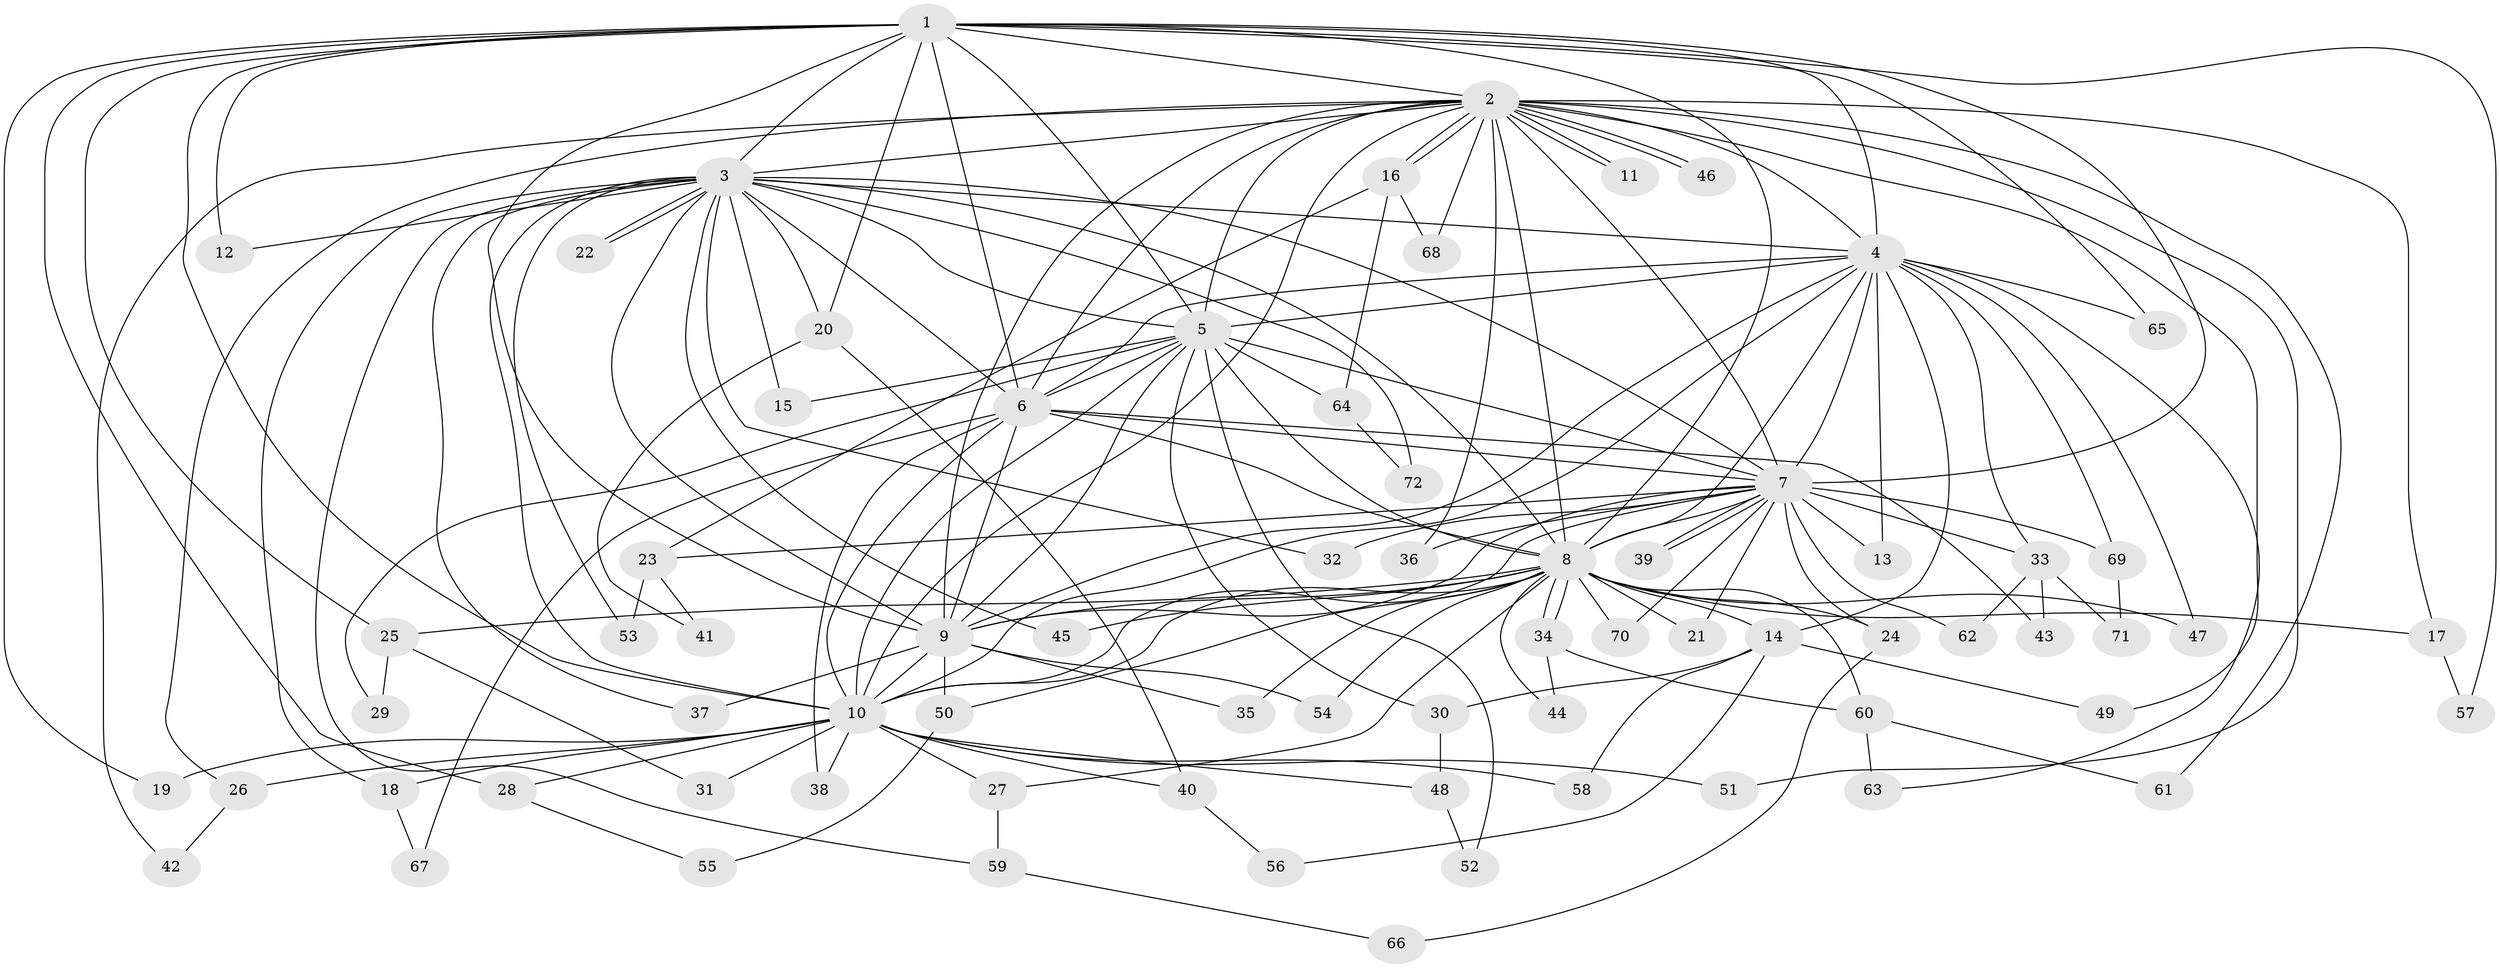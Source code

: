 // Generated by graph-tools (version 1.1) at 2025/01/03/09/25 03:01:33]
// undirected, 72 vertices, 169 edges
graph export_dot {
graph [start="1"]
  node [color=gray90,style=filled];
  1;
  2;
  3;
  4;
  5;
  6;
  7;
  8;
  9;
  10;
  11;
  12;
  13;
  14;
  15;
  16;
  17;
  18;
  19;
  20;
  21;
  22;
  23;
  24;
  25;
  26;
  27;
  28;
  29;
  30;
  31;
  32;
  33;
  34;
  35;
  36;
  37;
  38;
  39;
  40;
  41;
  42;
  43;
  44;
  45;
  46;
  47;
  48;
  49;
  50;
  51;
  52;
  53;
  54;
  55;
  56;
  57;
  58;
  59;
  60;
  61;
  62;
  63;
  64;
  65;
  66;
  67;
  68;
  69;
  70;
  71;
  72;
  1 -- 2;
  1 -- 3;
  1 -- 4;
  1 -- 5;
  1 -- 6;
  1 -- 7;
  1 -- 8;
  1 -- 9;
  1 -- 10;
  1 -- 12;
  1 -- 19;
  1 -- 20;
  1 -- 25;
  1 -- 28;
  1 -- 57;
  1 -- 65;
  2 -- 3;
  2 -- 4;
  2 -- 5;
  2 -- 6;
  2 -- 7;
  2 -- 8;
  2 -- 9;
  2 -- 10;
  2 -- 11;
  2 -- 11;
  2 -- 16;
  2 -- 16;
  2 -- 17;
  2 -- 26;
  2 -- 36;
  2 -- 42;
  2 -- 46;
  2 -- 46;
  2 -- 49;
  2 -- 51;
  2 -- 61;
  2 -- 68;
  3 -- 4;
  3 -- 5;
  3 -- 6;
  3 -- 7;
  3 -- 8;
  3 -- 9;
  3 -- 10;
  3 -- 12;
  3 -- 15;
  3 -- 18;
  3 -- 20;
  3 -- 22;
  3 -- 22;
  3 -- 32;
  3 -- 37;
  3 -- 45;
  3 -- 53;
  3 -- 59;
  3 -- 72;
  4 -- 5;
  4 -- 6;
  4 -- 7;
  4 -- 8;
  4 -- 9;
  4 -- 10;
  4 -- 13;
  4 -- 14;
  4 -- 33;
  4 -- 47;
  4 -- 63;
  4 -- 65;
  4 -- 69;
  5 -- 6;
  5 -- 7;
  5 -- 8;
  5 -- 9;
  5 -- 10;
  5 -- 15;
  5 -- 29;
  5 -- 30;
  5 -- 52;
  5 -- 64;
  6 -- 7;
  6 -- 8;
  6 -- 9;
  6 -- 10;
  6 -- 38;
  6 -- 43;
  6 -- 67;
  7 -- 8;
  7 -- 9;
  7 -- 10;
  7 -- 13;
  7 -- 21;
  7 -- 23;
  7 -- 24;
  7 -- 32;
  7 -- 33;
  7 -- 36;
  7 -- 39;
  7 -- 39;
  7 -- 62;
  7 -- 69;
  7 -- 70;
  8 -- 9;
  8 -- 10;
  8 -- 14;
  8 -- 17;
  8 -- 21;
  8 -- 24;
  8 -- 25;
  8 -- 27;
  8 -- 34;
  8 -- 34;
  8 -- 35;
  8 -- 44;
  8 -- 45;
  8 -- 47;
  8 -- 50;
  8 -- 54;
  8 -- 60;
  8 -- 70;
  9 -- 10;
  9 -- 35;
  9 -- 37;
  9 -- 50;
  9 -- 54;
  10 -- 18;
  10 -- 19;
  10 -- 26;
  10 -- 27;
  10 -- 28;
  10 -- 31;
  10 -- 38;
  10 -- 40;
  10 -- 48;
  10 -- 51;
  10 -- 58;
  14 -- 30;
  14 -- 49;
  14 -- 56;
  14 -- 58;
  16 -- 23;
  16 -- 64;
  16 -- 68;
  17 -- 57;
  18 -- 67;
  20 -- 40;
  20 -- 41;
  23 -- 41;
  23 -- 53;
  24 -- 66;
  25 -- 29;
  25 -- 31;
  26 -- 42;
  27 -- 59;
  28 -- 55;
  30 -- 48;
  33 -- 43;
  33 -- 62;
  33 -- 71;
  34 -- 44;
  34 -- 60;
  40 -- 56;
  48 -- 52;
  50 -- 55;
  59 -- 66;
  60 -- 61;
  60 -- 63;
  64 -- 72;
  69 -- 71;
}
